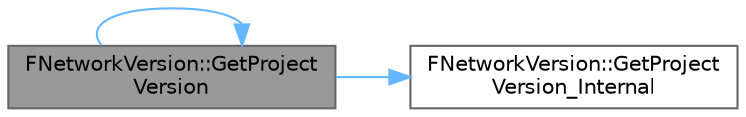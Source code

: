 digraph "FNetworkVersion::GetProjectVersion"
{
 // INTERACTIVE_SVG=YES
 // LATEX_PDF_SIZE
  bgcolor="transparent";
  edge [fontname=Helvetica,fontsize=10,labelfontname=Helvetica,labelfontsize=10];
  node [fontname=Helvetica,fontsize=10,shape=box,height=0.2,width=0.4];
  rankdir="LR";
  Node1 [id="Node000001",label="FNetworkVersion::GetProject\lVersion",height=0.2,width=0.4,color="gray40", fillcolor="grey60", style="filled", fontcolor="black",tooltip="Returns the project version used by networking."];
  Node1 -> Node1 [id="edge1_Node000001_Node000001",color="steelblue1",style="solid",tooltip=" "];
  Node1 -> Node2 [id="edge2_Node000001_Node000002",color="steelblue1",style="solid",tooltip=" "];
  Node2 [id="Node000002",label="FNetworkVersion::GetProject\lVersion_Internal",height=0.2,width=0.4,color="grey40", fillcolor="white", style="filled",URL="$d0/da0/structFNetworkVersion.html#af7d2c1b28d6f43faf12ed89219771afc",tooltip="Used to allow BP only projects to override network versions."];
}
